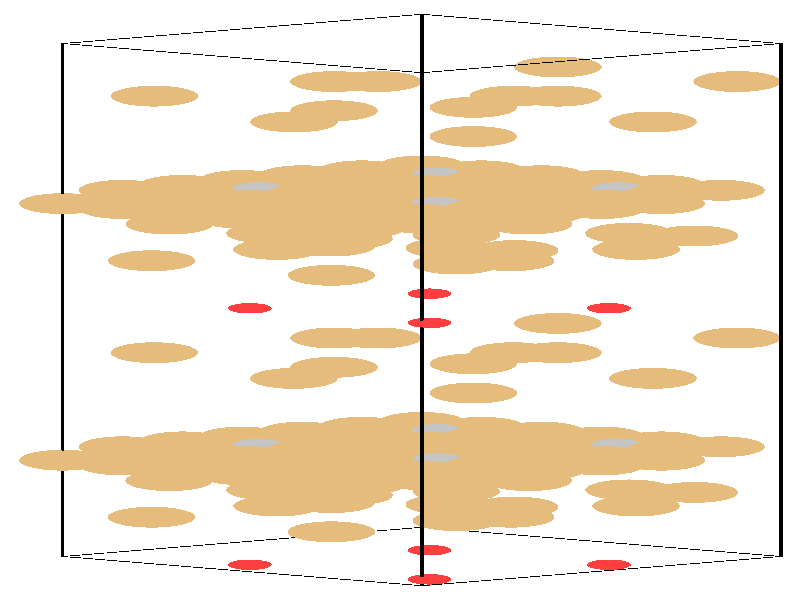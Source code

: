 #include "colors.inc"
#include "finish.inc"

global_settings {assumed_gamma 1 max_trace_level 6}
background {color White}
camera {orthographic
  right -24.13*x up 76.08*y
  direction 1.00*z
  location <0,0,50.00> look_at <0,0,0>}
light_source {<  2.00,   3.00,  40.00> color White
  area_light <0.70, 0, 0>, <0, 0.70, 0>, 3, 3
  adaptive 1 jitter}

#declare simple = finish {phong 0.7}
#declare pale = finish {ambient .5 diffuse .85 roughness .001 specular 0.200 }
#declare intermediate = finish {ambient 0.3 diffuse 0.6 specular 0.10 roughness 0.04 }
#declare vmd = finish {ambient .0 diffuse .65 phong 0.1 phong_size 40. specular 0.500 }
#declare jmol = finish {ambient .2 diffuse .6 specular 1 roughness .001 metallic}
#declare ase2 = finish {ambient 0.05 brilliance 3 diffuse 0.6 metallic specular 0.70 roughness 0.04 reflection 0.15}
#declare ase3 = finish {ambient .15 brilliance 2 diffuse .6 metallic specular 1. roughness .001 reflection .0}
#declare glass = finish {ambient .05 diffuse .3 specular 1. roughness .001}
#declare glass2 = finish {ambient .0 diffuse .3 specular 1. reflection .25 roughness .001}
#declare Rcell = 0.050;
#declare Rbond = 0.100;

#macro atom(LOC, R, COL, TRANS, FIN)
  sphere{LOC, R texture{pigment{color COL transmit TRANS} finish{FIN}}}
#end
#macro constrain(LOC, R, COL, TRANS FIN)
union{torus{R, Rcell rotate 45*z texture{pigment{color COL transmit TRANS} finish{FIN}}}
      torus{R, Rcell rotate -45*z texture{pigment{color COL transmit TRANS} finish{FIN}}}
      translate LOC}
#end

cylinder {<-10.17, -32.52, -33.83>, <  0.66, -36.23, -23.65>, Rcell pigment {Black}}
cylinder {<  0.66, -28.82, -44.00>, < 11.49, -32.52, -33.83>, Rcell pigment {Black}}
cylinder {<  0.66,  36.23, -20.33>, < 11.49,  32.52, -10.15>, Rcell pigment {Black}}
cylinder {<-10.17,  32.52, -10.15>, <  0.66,  28.82,   0.03>, Rcell pigment {Black}}
cylinder {<-10.17, -32.52, -33.83>, <  0.66, -28.82, -44.00>, Rcell pigment {Black}}
cylinder {<  0.66, -36.23, -23.65>, < 11.49, -32.52, -33.83>, Rcell pigment {Black}}
cylinder {<  0.66,  28.82,   0.03>, < 11.49,  32.52, -10.15>, Rcell pigment {Black}}
cylinder {<-10.17,  32.52, -10.15>, <  0.66,  36.23, -20.33>, Rcell pigment {Black}}
cylinder {<-10.17, -32.52, -33.83>, <-10.17,  32.52, -10.15>, Rcell pigment {Black}}
cylinder {<  0.66, -36.23, -23.65>, <  0.66,  28.82,   0.03>, Rcell pigment {Black}}
cylinder {< 11.49, -32.52, -33.83>, < 11.49,  32.52, -10.15>, Rcell pigment {Black}}
cylinder {<  0.66, -28.82, -44.00>, <  0.66,  36.23, -20.33>, Rcell pigment {Black}}
atom(<-10.17, -20.31, -29.38>, 1.32, rgb <0.78, 0.50, 0.20>, 0.0, ase3) // #0 
atom(< -8.37, -20.92, -27.68>, 1.32, rgb <0.78, 0.50, 0.20>, 0.0, ase3) // #1 
atom(< -6.56, -21.54, -25.99>, 1.32, rgb <0.78, 0.50, 0.20>, 0.0, ase3) // #2 
atom(< -8.37, -19.69, -31.08>, 1.32, rgb <0.78, 0.50, 0.20>, 0.0, ase3) // #3 
atom(< -6.56, -20.31, -29.38>, 1.32, rgb <0.78, 0.50, 0.20>, 0.0, ase3) // #4 
atom(< -4.76, -20.92, -27.68>, 1.32, rgb <0.78, 0.50, 0.20>, 0.0, ase3) // #5 
atom(< -6.56, -19.07, -32.77>, 1.32, rgb <0.78, 0.50, 0.20>, 0.0, ase3) // #6 
atom(< -4.76, -19.69, -31.08>, 1.32, rgb <0.78, 0.50, 0.20>, 0.0, ase3) // #7 
atom(< -2.95, -20.31, -29.38>, 1.32, rgb <0.78, 0.50, 0.20>, 0.0, ase3) // #8 
atom(< -8.37, -18.61, -28.76>, 1.32, rgb <0.78, 0.50, 0.20>, 0.0, ase3) // #9 
atom(< -6.56, -19.23, -27.07>, 1.32, rgb <0.78, 0.50, 0.20>, 0.0, ase3) // #10 
atom(< -4.76, -19.85, -25.37>, 1.32, rgb <0.78, 0.50, 0.20>, 0.0, ase3) // #11 
atom(< -6.56, -17.99, -30.46>, 1.32, rgb <0.78, 0.50, 0.20>, 0.0, ase3) // #12 
atom(< -4.76, -18.61, -28.76>, 1.32, rgb <0.78, 0.50, 0.20>, 0.0, ase3) // #13 
atom(< -2.95, -19.23, -27.07>, 1.32, rgb <0.78, 0.50, 0.20>, 0.0, ase3) // #14 
atom(< -4.76, -17.38, -32.15>, 1.32, rgb <0.78, 0.50, 0.20>, 0.0, ase3) // #15 
atom(< -2.95, -17.99, -30.46>, 1.32, rgb <0.78, 0.50, 0.20>, 0.0, ase3) // #16 
atom(< -1.15, -18.61, -28.76>, 1.32, rgb <0.78, 0.50, 0.20>, 0.0, ase3) // #17 
atom(<  1.49,   6.59, -12.31>, 1.32, rgb <0.78, 0.50, 0.20>, 0.0, ase3) // #18 
atom(< -1.99,  -4.82, -31.63>, 1.32, rgb <0.78, 0.50, 0.20>, 0.0, ase3) // #19 
atom(< -3.20,  -9.94, -27.20>, 1.32, rgb <0.78, 0.50, 0.20>, 0.0, ase3) // #20 
atom(< -6.96,   9.63, -21.73>, 1.32, rgb <0.78, 0.50, 0.20>, 0.0, ase3) // #21 
atom(<  1.70,   4.56, -13.08>, 1.32, rgb <0.78, 0.50, 0.20>, 0.0, ase3) // #22 
atom(< -1.33,  13.53, -25.10>, 1.32, rgb <0.78, 0.50, 0.20>, 0.0, ase3) // #23 
atom(<  3.34,   4.98, -18.29>, 1.32, rgb <0.78, 0.50, 0.20>, 0.0, ase3) // #24 
atom(< -0.66,  -4.82, -24.42>, 1.32, rgb <0.78, 0.50, 0.20>, 0.0, ase3) // #25 
atom(<  8.88,   8.12, -21.72>, 1.32, rgb <0.78, 0.50, 0.20>, 0.0, ase3) // #26 
atom(<  0.89,   0.80, -22.11>, 0.66, rgb <1.00, 0.05, 0.05>, 0.0, ase3) // #27 
atom(<  1.13, -20.21, -22.08>, 0.76, rgb <0.56, 0.56, 0.56>, 0.0, ase3) // #28 
atom(<-10.17,  12.22, -17.54>, 1.32, rgb <0.78, 0.50, 0.20>, 0.0, ase3) // #29 
atom(< -8.37,  11.60, -15.85>, 1.32, rgb <0.78, 0.50, 0.20>, 0.0, ase3) // #30 
atom(< -6.56,  10.98, -14.15>, 1.32, rgb <0.78, 0.50, 0.20>, 0.0, ase3) // #31 
atom(< -8.37,  12.83, -19.24>, 1.32, rgb <0.78, 0.50, 0.20>, 0.0, ase3) // #32 
atom(< -6.56,  12.22, -17.54>, 1.32, rgb <0.78, 0.50, 0.20>, 0.0, ase3) // #33 
atom(< -4.76,  11.60, -15.85>, 1.32, rgb <0.78, 0.50, 0.20>, 0.0, ase3) // #34 
atom(< -6.56,  13.45, -20.93>, 1.32, rgb <0.78, 0.50, 0.20>, 0.0, ase3) // #35 
atom(< -4.76,  12.83, -19.24>, 1.32, rgb <0.78, 0.50, 0.20>, 0.0, ase3) // #36 
atom(< -2.95,  12.22, -17.54>, 1.32, rgb <0.78, 0.50, 0.20>, 0.0, ase3) // #37 
atom(< -8.37,  13.91, -16.92>, 1.32, rgb <0.78, 0.50, 0.20>, 0.0, ase3) // #38 
atom(< -6.56,  13.29, -15.23>, 1.32, rgb <0.78, 0.50, 0.20>, 0.0, ase3) // #39 
atom(< -4.76,  12.68, -13.53>, 1.32, rgb <0.78, 0.50, 0.20>, 0.0, ase3) // #40 
atom(< -6.56,  14.53, -18.62>, 1.32, rgb <0.78, 0.50, 0.20>, 0.0, ase3) // #41 
atom(< -4.76,  13.91, -16.92>, 1.32, rgb <0.78, 0.50, 0.20>, 0.0, ase3) // #42 
atom(< -2.95,  13.29, -15.23>, 1.32, rgb <0.78, 0.50, 0.20>, 0.0, ase3) // #43 
atom(< -4.76,  15.15, -20.32>, 1.32, rgb <0.78, 0.50, 0.20>, 0.0, ase3) // #44 
atom(< -2.95,  14.53, -18.62>, 1.32, rgb <0.78, 0.50, 0.20>, 0.0, ase3) // #45 
atom(< -1.15,  13.91, -16.92>, 1.32, rgb <0.78, 0.50, 0.20>, 0.0, ase3) // #46 
atom(<  1.49, -25.93, -24.15>, 1.32, rgb <0.78, 0.50, 0.20>, 0.0, ase3) // #47 
atom(< -1.99,  27.70, -19.80>, 1.32, rgb <0.78, 0.50, 0.20>, 0.0, ase3) // #48 
atom(< -3.20,  22.58, -15.36>, 1.32, rgb <0.78, 0.50, 0.20>, 0.0, ase3) // #49 
atom(< -6.96, -22.90, -33.57>, 1.32, rgb <0.78, 0.50, 0.20>, 0.0, ase3) // #50 
atom(<  1.70, -27.97, -24.91>, 1.32, rgb <0.78, 0.50, 0.20>, 0.0, ase3) // #51 
atom(< -1.33, -19.00, -36.94>, 1.32, rgb <0.78, 0.50, 0.20>, 0.0, ase3) // #52 
atom(<  3.34, -27.54, -30.13>, 1.32, rgb <0.78, 0.50, 0.20>, 0.0, ase3) // #53 
atom(< -0.66,  27.70, -12.59>, 1.32, rgb <0.78, 0.50, 0.20>, 0.0, ase3) // #54 
atom(<  8.88, -24.40, -33.56>, 1.32, rgb <0.78, 0.50, 0.20>, 0.0, ase3) // #55 
atom(<  0.89, -31.72, -33.94>, 0.66, rgb <1.00, 0.05, 0.05>, 0.0, ase3) // #56 
atom(<  1.13,  12.31, -10.25>, 0.76, rgb <0.56, 0.56, 0.56>, 0.0, ase3) // #57 
atom(< -4.76, -18.45, -34.47>, 1.32, rgb <0.78, 0.50, 0.20>, 0.0, ase3) // #58 
atom(< -2.95, -19.07, -32.77>, 1.32, rgb <0.78, 0.50, 0.20>, 0.0, ase3) // #59 
atom(< -1.15, -19.69, -31.08>, 1.32, rgb <0.78, 0.50, 0.20>, 0.0, ase3) // #60 
atom(< -2.95, -17.84, -36.16>, 1.32, rgb <0.78, 0.50, 0.20>, 0.0, ase3) // #61 
atom(< -1.15, -18.45, -34.47>, 1.32, rgb <0.78, 0.50, 0.20>, 0.0, ase3) // #62 
atom(<  0.66, -19.07, -32.77>, 1.32, rgb <0.78, 0.50, 0.20>, 0.0, ase3) // #63 
atom(< -1.15, -17.22, -37.86>, 1.32, rgb <0.78, 0.50, 0.20>, 0.0, ase3) // #64 
atom(<  0.66, -17.84, -36.16>, 1.32, rgb <0.78, 0.50, 0.20>, 0.0, ase3) // #65 
atom(<  2.46, -18.45, -34.47>, 1.32, rgb <0.78, 0.50, 0.20>, 0.0, ase3) // #66 
atom(< -2.95, -16.76, -33.85>, 1.32, rgb <0.78, 0.50, 0.20>, 0.0, ase3) // #67 
atom(< -1.15, -17.38, -32.15>, 1.32, rgb <0.78, 0.50, 0.20>, 0.0, ase3) // #68 
atom(<  0.66, -17.99, -30.46>, 1.32, rgb <0.78, 0.50, 0.20>, 0.0, ase3) // #69 
atom(< -1.15, -16.14, -35.55>, 1.32, rgb <0.78, 0.50, 0.20>, 0.0, ase3) // #70 
atom(<  0.66, -16.76, -33.85>, 1.32, rgb <0.78, 0.50, 0.20>, 0.0, ase3) // #71 
atom(<  2.46, -17.38, -32.15>, 1.32, rgb <0.78, 0.50, 0.20>, 0.0, ase3) // #72 
atom(<  0.66, -15.52, -37.24>, 1.32, rgb <0.78, 0.50, 0.20>, 0.0, ase3) // #73 
atom(<  2.46, -16.14, -35.55>, 1.32, rgb <0.78, 0.50, 0.20>, 0.0, ase3) // #74 
atom(<  4.27, -16.76, -33.85>, 1.32, rgb <0.78, 0.50, 0.20>, 0.0, ase3) // #75 
atom(<  6.91,   8.45, -17.40>, 1.32, rgb <0.78, 0.50, 0.20>, 0.0, ase3) // #76 
atom(< -7.41,  -6.68, -26.54>, 1.32, rgb <0.78, 0.50, 0.20>, 0.0, ase3) // #77 
atom(<  2.21,  -8.09, -32.29>, 1.32, rgb <0.78, 0.50, 0.20>, 0.0, ase3) // #78 
atom(< -1.54,  11.48, -26.82>, 1.32, rgb <0.78, 0.50, 0.20>, 0.0, ase3) // #79 
atom(<  7.12,   6.41, -18.17>, 1.32, rgb <0.78, 0.50, 0.20>, 0.0, ase3) // #80 
atom(< -6.75,  11.67, -20.01>, 1.32, rgb <0.78, 0.50, 0.20>, 0.0, ase3) // #81 
atom(< -2.07,   3.13, -13.20>, 1.32, rgb <0.78, 0.50, 0.20>, 0.0, ase3) // #82 
atom(<  4.76,  -2.97, -29.51>, 1.32, rgb <0.78, 0.50, 0.20>, 0.0, ase3) // #83 
atom(<  3.46,   6.27, -16.63>, 1.32, rgb <0.78, 0.50, 0.20>, 0.0, ase3) // #84 
atom(< -4.53,  -1.05, -17.02>, 0.66, rgb <1.00, 0.05, 0.05>, 0.0, ase3) // #85 
atom(<  6.54, -18.36, -27.17>, 0.76, rgb <0.56, 0.56, 0.56>, 0.0, ase3) // #86 
atom(< -4.76,  14.07, -22.63>, 1.32, rgb <0.78, 0.50, 0.20>, 0.0, ase3) // #87 
atom(< -2.95,  13.45, -20.93>, 1.32, rgb <0.78, 0.50, 0.20>, 0.0, ase3) // #88 
atom(< -1.15,  12.83, -19.24>, 1.32, rgb <0.78, 0.50, 0.20>, 0.0, ase3) // #89 
atom(< -2.95,  14.69, -24.33>, 1.32, rgb <0.78, 0.50, 0.20>, 0.0, ase3) // #90 
atom(< -1.15,  14.07, -22.63>, 1.32, rgb <0.78, 0.50, 0.20>, 0.0, ase3) // #91 
atom(<  0.66,  13.45, -20.93>, 1.32, rgb <0.78, 0.50, 0.20>, 0.0, ase3) // #92 
atom(< -1.15,  15.30, -26.02>, 1.32, rgb <0.78, 0.50, 0.20>, 0.0, ase3) // #93 
atom(<  0.66,  14.69, -24.33>, 1.32, rgb <0.78, 0.50, 0.20>, 0.0, ase3) // #94 
atom(<  2.46,  14.07, -22.63>, 1.32, rgb <0.78, 0.50, 0.20>, 0.0, ase3) // #95 
atom(< -2.95,  15.76, -22.01>, 1.32, rgb <0.78, 0.50, 0.20>, 0.0, ase3) // #96 
atom(< -1.15,  15.15, -20.32>, 1.32, rgb <0.78, 0.50, 0.20>, 0.0, ase3) // #97 
atom(<  0.66,  14.53, -18.62>, 1.32, rgb <0.78, 0.50, 0.20>, 0.0, ase3) // #98 
atom(< -1.15,  16.38, -23.71>, 1.32, rgb <0.78, 0.50, 0.20>, 0.0, ase3) // #99 
atom(<  0.66,  15.76, -22.01>, 1.32, rgb <0.78, 0.50, 0.20>, 0.0, ase3) // #100 
atom(<  2.46,  15.15, -20.32>, 1.32, rgb <0.78, 0.50, 0.20>, 0.0, ase3) // #101 
atom(<  0.66,  17.00, -25.41>, 1.32, rgb <0.78, 0.50, 0.20>, 0.0, ase3) // #102 
atom(<  2.46,  16.38, -23.71>, 1.32, rgb <0.78, 0.50, 0.20>, 0.0, ase3) // #103 
atom(<  4.27,  15.76, -22.01>, 1.32, rgb <0.78, 0.50, 0.20>, 0.0, ase3) // #104 
atom(<  6.91, -24.08, -29.24>, 1.32, rgb <0.78, 0.50, 0.20>, 0.0, ase3) // #105 
atom(< -7.41,  25.85, -14.71>, 1.32, rgb <0.78, 0.50, 0.20>, 0.0, ase3) // #106 
atom(<  2.21,  24.43, -20.45>, 1.32, rgb <0.78, 0.50, 0.20>, 0.0, ase3) // #107 
atom(< -1.54, -21.04, -38.66>, 1.32, rgb <0.78, 0.50, 0.20>, 0.0, ase3) // #108 
atom(<  7.12, -26.12, -30.00>, 1.32, rgb <0.78, 0.50, 0.20>, 0.0, ase3) // #109 
atom(< -6.75, -20.85, -31.85>, 1.32, rgb <0.78, 0.50, 0.20>, 0.0, ase3) // #110 
atom(< -2.07, -29.39, -25.04>, 1.32, rgb <0.78, 0.50, 0.20>, 0.0, ase3) // #111 
atom(<  4.76,  29.55, -17.67>, 1.32, rgb <0.78, 0.50, 0.20>, 0.0, ase3) // #112 
atom(<  3.46, -26.25, -28.47>, 1.32, rgb <0.78, 0.50, 0.20>, 0.0, ase3) // #113 
atom(< -4.53, -33.57, -28.85>, 0.66, rgb <1.00, 0.05, 0.05>, 0.0, ase3) // #114 
atom(<  6.54,  14.16, -15.34>, 0.76, rgb <0.56, 0.56, 0.56>, 0.0, ase3) // #115 
atom(< -4.76, -22.16, -24.29>, 1.32, rgb <0.78, 0.50, 0.20>, 0.0, ase3) // #116 
atom(< -2.95, -22.78, -22.59>, 1.32, rgb <0.78, 0.50, 0.20>, 0.0, ase3) // #117 
atom(< -1.15, -23.39, -20.90>, 1.32, rgb <0.78, 0.50, 0.20>, 0.0, ase3) // #118 
atom(< -2.95, -21.54, -25.99>, 1.32, rgb <0.78, 0.50, 0.20>, 0.0, ase3) // #119 
atom(< -1.15, -22.16, -24.29>, 1.32, rgb <0.78, 0.50, 0.20>, 0.0, ase3) // #120 
atom(<  0.66, -22.78, -22.59>, 1.32, rgb <0.78, 0.50, 0.20>, 0.0, ase3) // #121 
atom(< -1.15, -20.92, -27.68>, 1.32, rgb <0.78, 0.50, 0.20>, 0.0, ase3) // #122 
atom(<  0.66, -21.54, -25.99>, 1.32, rgb <0.78, 0.50, 0.20>, 0.0, ase3) // #123 
atom(<  2.46, -22.16, -24.29>, 1.32, rgb <0.78, 0.50, 0.20>, 0.0, ase3) // #124 
atom(< -2.95, -20.46, -23.67>, 1.32, rgb <0.78, 0.50, 0.20>, 0.0, ase3) // #125 
atom(< -1.15, -21.08, -21.98>, 1.32, rgb <0.78, 0.50, 0.20>, 0.0, ase3) // #126 
atom(<  0.66, -21.70, -20.28>, 1.32, rgb <0.78, 0.50, 0.20>, 0.0, ase3) // #127 
atom(< -1.15, -19.85, -25.37>, 1.32, rgb <0.78, 0.50, 0.20>, 0.0, ase3) // #128 
atom(<  0.66, -20.46, -23.67>, 1.32, rgb <0.78, 0.50, 0.20>, 0.0, ase3) // #129 
atom(<  2.46, -21.08, -21.98>, 1.32, rgb <0.78, 0.50, 0.20>, 0.0, ase3) // #130 
atom(<  0.66, -19.23, -27.07>, 1.32, rgb <0.78, 0.50, 0.20>, 0.0, ase3) // #131 
atom(<  2.46, -19.85, -25.37>, 1.32, rgb <0.78, 0.50, 0.20>, 0.0, ase3) // #132 
atom(<  4.27, -20.46, -23.67>, 1.32, rgb <0.78, 0.50, 0.20>, 0.0, ase3) // #133 
atom(< -3.92,   8.45, -17.40>, 1.32, rgb <0.78, 0.50, 0.20>, 0.0, ase3) // #134 
atom(<  3.42,  -6.68, -26.54>, 1.32, rgb <0.78, 0.50, 0.20>, 0.0, ase3) // #135 
atom(<  2.21, -11.80, -22.11>, 1.32, rgb <0.78, 0.50, 0.20>, 0.0, ase3) // #136 
atom(< -1.54,   7.78, -16.64>, 1.32, rgb <0.78, 0.50, 0.20>, 0.0, ase3) // #137 
atom(< -3.71,   6.41, -18.17>, 1.32, rgb <0.78, 0.50, 0.20>, 0.0, ase3) // #138 
atom(<  4.08,  11.67, -20.01>, 1.32, rgb <0.78, 0.50, 0.20>, 0.0, ase3) // #139 
atom(< -2.07,   6.84, -23.38>, 1.32, rgb <0.78, 0.50, 0.20>, 0.0, ase3) // #140 
atom(<  4.76,  -6.68, -19.33>, 1.32, rgb <0.78, 0.50, 0.20>, 0.0, ase3) // #141 
atom(<  3.46,   9.98, -26.81>, 1.32, rgb <0.78, 0.50, 0.20>, 0.0, ase3) // #142 
atom(<  6.30,  -1.05, -17.02>, 0.66, rgb <1.00, 0.05, 0.05>, 0.0, ase3) // #143 
atom(< -4.29, -18.36, -27.17>, 0.76, rgb <0.56, 0.56, 0.56>, 0.0, ase3) // #144 
atom(< -4.76,  10.36, -12.45>, 1.32, rgb <0.78, 0.50, 0.20>, 0.0, ase3) // #145 
atom(< -2.95,   9.75, -10.76>, 1.32, rgb <0.78, 0.50, 0.20>, 0.0, ase3) // #146 
atom(< -1.15,   9.13,  -9.06>, 1.32, rgb <0.78, 0.50, 0.20>, 0.0, ase3) // #147 
atom(< -2.95,  10.98, -14.15>, 1.32, rgb <0.78, 0.50, 0.20>, 0.0, ase3) // #148 
atom(< -1.15,  10.36, -12.45>, 1.32, rgb <0.78, 0.50, 0.20>, 0.0, ase3) // #149 
atom(<  0.66,   9.75, -10.76>, 1.32, rgb <0.78, 0.50, 0.20>, 0.0, ase3) // #150 
atom(< -1.15,  11.60, -15.85>, 1.32, rgb <0.78, 0.50, 0.20>, 0.0, ase3) // #151 
atom(<  0.66,  10.98, -14.15>, 1.32, rgb <0.78, 0.50, 0.20>, 0.0, ase3) // #152 
atom(<  2.46,  10.36, -12.45>, 1.32, rgb <0.78, 0.50, 0.20>, 0.0, ase3) // #153 
atom(< -2.95,  12.06, -11.84>, 1.32, rgb <0.78, 0.50, 0.20>, 0.0, ase3) // #154 
atom(< -1.15,  11.44, -10.14>, 1.32, rgb <0.78, 0.50, 0.20>, 0.0, ase3) // #155 
atom(<  0.66,  10.83,  -8.44>, 1.32, rgb <0.78, 0.50, 0.20>, 0.0, ase3) // #156 
atom(< -1.15,  12.68, -13.53>, 1.32, rgb <0.78, 0.50, 0.20>, 0.0, ase3) // #157 
atom(<  0.66,  12.06, -11.84>, 1.32, rgb <0.78, 0.50, 0.20>, 0.0, ase3) // #158 
atom(<  2.46,  11.44, -10.14>, 1.32, rgb <0.78, 0.50, 0.20>, 0.0, ase3) // #159 
atom(<  0.66,  13.29, -15.23>, 1.32, rgb <0.78, 0.50, 0.20>, 0.0, ase3) // #160 
atom(<  2.46,  12.68, -13.53>, 1.32, rgb <0.78, 0.50, 0.20>, 0.0, ase3) // #161 
atom(<  4.27,  12.06, -11.84>, 1.32, rgb <0.78, 0.50, 0.20>, 0.0, ase3) // #162 
atom(< -3.92, -24.08, -29.24>, 1.32, rgb <0.78, 0.50, 0.20>, 0.0, ase3) // #163 
atom(<  3.42,  25.85, -14.71>, 1.32, rgb <0.78, 0.50, 0.20>, 0.0, ase3) // #164 
atom(<  2.21,  20.73, -10.27>, 1.32, rgb <0.78, 0.50, 0.20>, 0.0, ase3) // #165 
atom(< -1.54, -24.75, -28.48>, 1.32, rgb <0.78, 0.50, 0.20>, 0.0, ase3) // #166 
atom(< -3.71, -26.12, -30.00>, 1.32, rgb <0.78, 0.50, 0.20>, 0.0, ase3) // #167 
atom(<  4.08, -20.85, -31.85>, 1.32, rgb <0.78, 0.50, 0.20>, 0.0, ase3) // #168 
atom(< -2.07, -25.69, -35.22>, 1.32, rgb <0.78, 0.50, 0.20>, 0.0, ase3) // #169 
atom(<  4.76,  25.85,  -7.50>, 1.32, rgb <0.78, 0.50, 0.20>, 0.0, ase3) // #170 
atom(<  3.46, -22.55, -38.64>, 1.32, rgb <0.78, 0.50, 0.20>, 0.0, ase3) // #171 
atom(<  6.30, -33.57, -28.85>, 0.66, rgb <1.00, 0.05, 0.05>, 0.0, ase3) // #172 
atom(< -4.29,  14.16, -15.34>, 0.76, rgb <0.56, 0.56, 0.56>, 0.0, ase3) // #173 
atom(<  0.66, -20.31, -29.38>, 1.32, rgb <0.78, 0.50, 0.20>, 0.0, ase3) // #174 
atom(<  2.46, -20.92, -27.68>, 1.32, rgb <0.78, 0.50, 0.20>, 0.0, ase3) // #175 
atom(<  4.27, -21.54, -25.99>, 1.32, rgb <0.78, 0.50, 0.20>, 0.0, ase3) // #176 
atom(<  2.46, -19.69, -31.08>, 1.32, rgb <0.78, 0.50, 0.20>, 0.0, ase3) // #177 
atom(<  4.27, -20.31, -29.38>, 1.32, rgb <0.78, 0.50, 0.20>, 0.0, ase3) // #178 
atom(<  6.07, -20.92, -27.68>, 1.32, rgb <0.78, 0.50, 0.20>, 0.0, ase3) // #179 
atom(<  4.27, -19.07, -32.77>, 1.32, rgb <0.78, 0.50, 0.20>, 0.0, ase3) // #180 
atom(<  6.07, -19.69, -31.08>, 1.32, rgb <0.78, 0.50, 0.20>, 0.0, ase3) // #181 
atom(<  7.88, -20.31, -29.38>, 1.32, rgb <0.78, 0.50, 0.20>, 0.0, ase3) // #182 
atom(<  2.46, -18.61, -28.76>, 1.32, rgb <0.78, 0.50, 0.20>, 0.0, ase3) // #183 
atom(<  4.27, -19.23, -27.07>, 1.32, rgb <0.78, 0.50, 0.20>, 0.0, ase3) // #184 
atom(<  6.07, -19.85, -25.37>, 1.32, rgb <0.78, 0.50, 0.20>, 0.0, ase3) // #185 
atom(<  4.27, -17.99, -30.46>, 1.32, rgb <0.78, 0.50, 0.20>, 0.0, ase3) // #186 
atom(<  6.07, -18.61, -28.76>, 1.32, rgb <0.78, 0.50, 0.20>, 0.0, ase3) // #187 
atom(<  7.88, -19.23, -27.07>, 1.32, rgb <0.78, 0.50, 0.20>, 0.0, ase3) // #188 
atom(<  6.07, -17.38, -32.15>, 1.32, rgb <0.78, 0.50, 0.20>, 0.0, ase3) // #189 
atom(<  7.88, -17.99, -30.46>, 1.32, rgb <0.78, 0.50, 0.20>, 0.0, ase3) // #190 
atom(<  9.68, -18.61, -28.76>, 1.32, rgb <0.78, 0.50, 0.20>, 0.0, ase3) // #191 
atom(<  1.49,  10.30, -22.49>, 1.32, rgb <0.78, 0.50, 0.20>, 0.0, ase3) // #192 
atom(< -1.99,  -8.53, -21.46>, 1.32, rgb <0.78, 0.50, 0.20>, 0.0, ase3) // #193 
atom(<  7.63,  -9.94, -27.20>, 1.32, rgb <0.78, 0.50, 0.20>, 0.0, ase3) // #194 
atom(<  3.87,   9.63, -21.73>, 1.32, rgb <0.78, 0.50, 0.20>, 0.0, ase3) // #195 
atom(<  1.70,   8.26, -23.25>, 1.32, rgb <0.78, 0.50, 0.20>, 0.0, ase3) // #196 
atom(< -1.33,   9.82, -14.92>, 1.32, rgb <0.78, 0.50, 0.20>, 0.0, ase3) // #197 
atom(< -7.49,   4.98, -18.29>, 1.32, rgb <0.78, 0.50, 0.20>, 0.0, ase3) // #198 
atom(< 10.17,  -4.82, -24.42>, 1.32, rgb <0.78, 0.50, 0.20>, 0.0, ase3) // #199 
atom(< -1.95,   8.12, -21.72>, 1.32, rgb <0.78, 0.50, 0.20>, 0.0, ase3) // #200 
atom(<  0.89,  -2.90, -11.93>, 0.66, rgb <1.00, 0.05, 0.05>, 0.0, ase3) // #201 
atom(<  1.13, -16.51, -32.26>, 0.76, rgb <0.56, 0.56, 0.56>, 0.0, ase3) // #202 
atom(<  0.66,  12.22, -17.54>, 1.32, rgb <0.78, 0.50, 0.20>, 0.0, ase3) // #203 
atom(<  2.46,  11.60, -15.85>, 1.32, rgb <0.78, 0.50, 0.20>, 0.0, ase3) // #204 
atom(<  4.27,  10.98, -14.15>, 1.32, rgb <0.78, 0.50, 0.20>, 0.0, ase3) // #205 
atom(<  2.46,  12.83, -19.24>, 1.32, rgb <0.78, 0.50, 0.20>, 0.0, ase3) // #206 
atom(<  4.27,  12.22, -17.54>, 1.32, rgb <0.78, 0.50, 0.20>, 0.0, ase3) // #207 
atom(<  6.07,  11.60, -15.85>, 1.32, rgb <0.78, 0.50, 0.20>, 0.0, ase3) // #208 
atom(<  4.27,  13.45, -20.93>, 1.32, rgb <0.78, 0.50, 0.20>, 0.0, ase3) // #209 
atom(<  6.07,  12.83, -19.24>, 1.32, rgb <0.78, 0.50, 0.20>, 0.0, ase3) // #210 
atom(<  7.88,  12.22, -17.54>, 1.32, rgb <0.78, 0.50, 0.20>, 0.0, ase3) // #211 
atom(<  2.46,  13.91, -16.92>, 1.32, rgb <0.78, 0.50, 0.20>, 0.0, ase3) // #212 
atom(<  4.27,  13.29, -15.23>, 1.32, rgb <0.78, 0.50, 0.20>, 0.0, ase3) // #213 
atom(<  6.07,  12.68, -13.53>, 1.32, rgb <0.78, 0.50, 0.20>, 0.0, ase3) // #214 
atom(<  4.27,  14.53, -18.62>, 1.32, rgb <0.78, 0.50, 0.20>, 0.0, ase3) // #215 
atom(<  6.07,  13.91, -16.92>, 1.32, rgb <0.78, 0.50, 0.20>, 0.0, ase3) // #216 
atom(<  7.88,  13.29, -15.23>, 1.32, rgb <0.78, 0.50, 0.20>, 0.0, ase3) // #217 
atom(<  6.07,  15.15, -20.32>, 1.32, rgb <0.78, 0.50, 0.20>, 0.0, ase3) // #218 
atom(<  7.88,  14.53, -18.62>, 1.32, rgb <0.78, 0.50, 0.20>, 0.0, ase3) // #219 
atom(<  9.68,  13.91, -16.92>, 1.32, rgb <0.78, 0.50, 0.20>, 0.0, ase3) // #220 
atom(<  1.49, -22.23, -34.33>, 1.32, rgb <0.78, 0.50, 0.20>, 0.0, ase3) // #221 
atom(< -1.99,  24.00,  -9.62>, 1.32, rgb <0.78, 0.50, 0.20>, 0.0, ase3) // #222 
atom(<  7.63,  22.58, -15.36>, 1.32, rgb <0.78, 0.50, 0.20>, 0.0, ase3) // #223 
atom(<  3.87, -22.90, -33.57>, 1.32, rgb <0.78, 0.50, 0.20>, 0.0, ase3) // #224 
atom(<  1.70, -24.26, -35.09>, 1.32, rgb <0.78, 0.50, 0.20>, 0.0, ase3) // #225 
atom(< -1.33, -22.70, -26.76>, 1.32, rgb <0.78, 0.50, 0.20>, 0.0, ase3) // #226 
atom(< -7.49, -27.54, -30.13>, 1.32, rgb <0.78, 0.50, 0.20>, 0.0, ase3) // #227 
atom(< 10.17,  27.70, -12.59>, 1.32, rgb <0.78, 0.50, 0.20>, 0.0, ase3) // #228 
atom(< -1.95, -24.40, -33.56>, 1.32, rgb <0.78, 0.50, 0.20>, 0.0, ase3) // #229 
atom(<  0.89, -35.42, -23.77>, 0.66, rgb <1.00, 0.05, 0.05>, 0.0, ase3) // #230 
atom(<  1.13,  16.02, -20.42>, 0.76, rgb <0.56, 0.56, 0.56>, 0.0, ase3) // #231 
